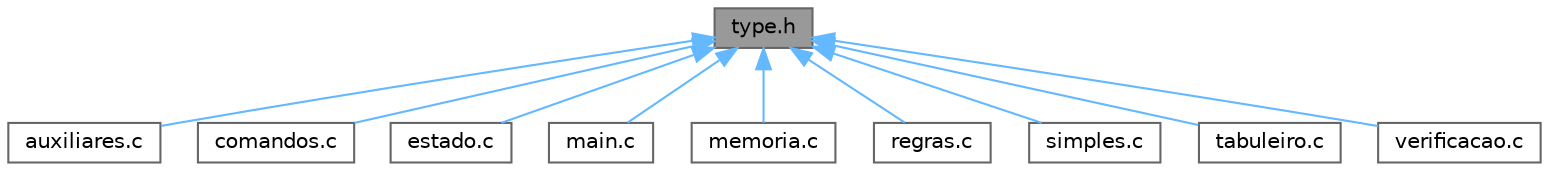 digraph "type.h"
{
 // LATEX_PDF_SIZE
  bgcolor="transparent";
  edge [fontname=Helvetica,fontsize=10,labelfontname=Helvetica,labelfontsize=10];
  node [fontname=Helvetica,fontsize=10,shape=box,height=0.2,width=0.4];
  Node1 [id="Node000001",label="type.h",height=0.2,width=0.4,color="gray40", fillcolor="grey60", style="filled", fontcolor="black",tooltip="Este ficheiro contém o módulo 'type' do Projeto Final de LI2 (24/25)."];
  Node1 -> Node2 [id="edge1_Node000001_Node000002",dir="back",color="steelblue1",style="solid",tooltip=" "];
  Node2 [id="Node000002",label="auxiliares.c",height=0.2,width=0.4,color="grey40", fillcolor="white", style="filled",URL="$auxiliares_8c.html",tooltip="Este ficheiro contém o módulo 'auxiliares' do Projeto Final de LI2 (24/25)."];
  Node1 -> Node3 [id="edge2_Node000001_Node000003",dir="back",color="steelblue1",style="solid",tooltip=" "];
  Node3 [id="Node000003",label="comandos.c",height=0.2,width=0.4,color="grey40", fillcolor="white", style="filled",URL="$comandos_8c.html",tooltip="Este ficheiro contém o módulo 'comandos' do Projeto Final de LI2 (24/25)."];
  Node1 -> Node4 [id="edge3_Node000001_Node000004",dir="back",color="steelblue1",style="solid",tooltip=" "];
  Node4 [id="Node000004",label="estado.c",height=0.2,width=0.4,color="grey40", fillcolor="white", style="filled",URL="$estado_8c.html",tooltip="Este ficheiro contém o módulo 'estado' do Projeto Final de LI2 (24/25)."];
  Node1 -> Node5 [id="edge4_Node000001_Node000005",dir="back",color="steelblue1",style="solid",tooltip=" "];
  Node5 [id="Node000005",label="main.c",height=0.2,width=0.4,color="grey40", fillcolor="white", style="filled",URL="$main_8c.html",tooltip="Este ficheiro contém o módulo 'main' do Projeto Final de LI2 (24/25)."];
  Node1 -> Node6 [id="edge5_Node000001_Node000006",dir="back",color="steelblue1",style="solid",tooltip=" "];
  Node6 [id="Node000006",label="memoria.c",height=0.2,width=0.4,color="grey40", fillcolor="white", style="filled",URL="$memoria_8c.html",tooltip="Este ficheiro contém o módulo 'memoria' do Projeto Final de LI2 (24/25)."];
  Node1 -> Node7 [id="edge6_Node000001_Node000007",dir="back",color="steelblue1",style="solid",tooltip=" "];
  Node7 [id="Node000007",label="regras.c",height=0.2,width=0.4,color="grey40", fillcolor="white", style="filled",URL="$regras_8c.html",tooltip="Este ficheiro contém o módulo 'regras' do Projeto Final de LI2 (24/25)."];
  Node1 -> Node8 [id="edge7_Node000001_Node000008",dir="back",color="steelblue1",style="solid",tooltip=" "];
  Node8 [id="Node000008",label="simples.c",height=0.2,width=0.4,color="grey40", fillcolor="white", style="filled",URL="$simples_8c.html",tooltip="Este ficheiro contém o módulo 'simples' do Projeto Final de LI2 (24/25)."];
  Node1 -> Node9 [id="edge8_Node000001_Node000009",dir="back",color="steelblue1",style="solid",tooltip=" "];
  Node9 [id="Node000009",label="tabuleiro.c",height=0.2,width=0.4,color="grey40", fillcolor="white", style="filled",URL="$tabuleiro_8c.html",tooltip="Este ficheiro contém o módulo 'tabuleiro' do Projeto Final de LI2 (24/25)."];
  Node1 -> Node10 [id="edge9_Node000001_Node000010",dir="back",color="steelblue1",style="solid",tooltip=" "];
  Node10 [id="Node000010",label="verificacao.c",height=0.2,width=0.4,color="grey40", fillcolor="white", style="filled",URL="$verificacao_8c.html",tooltip="Este ficheiro contém o módulo 'verificacao' do Projeto Final de LI2 (24/25)."];
}
